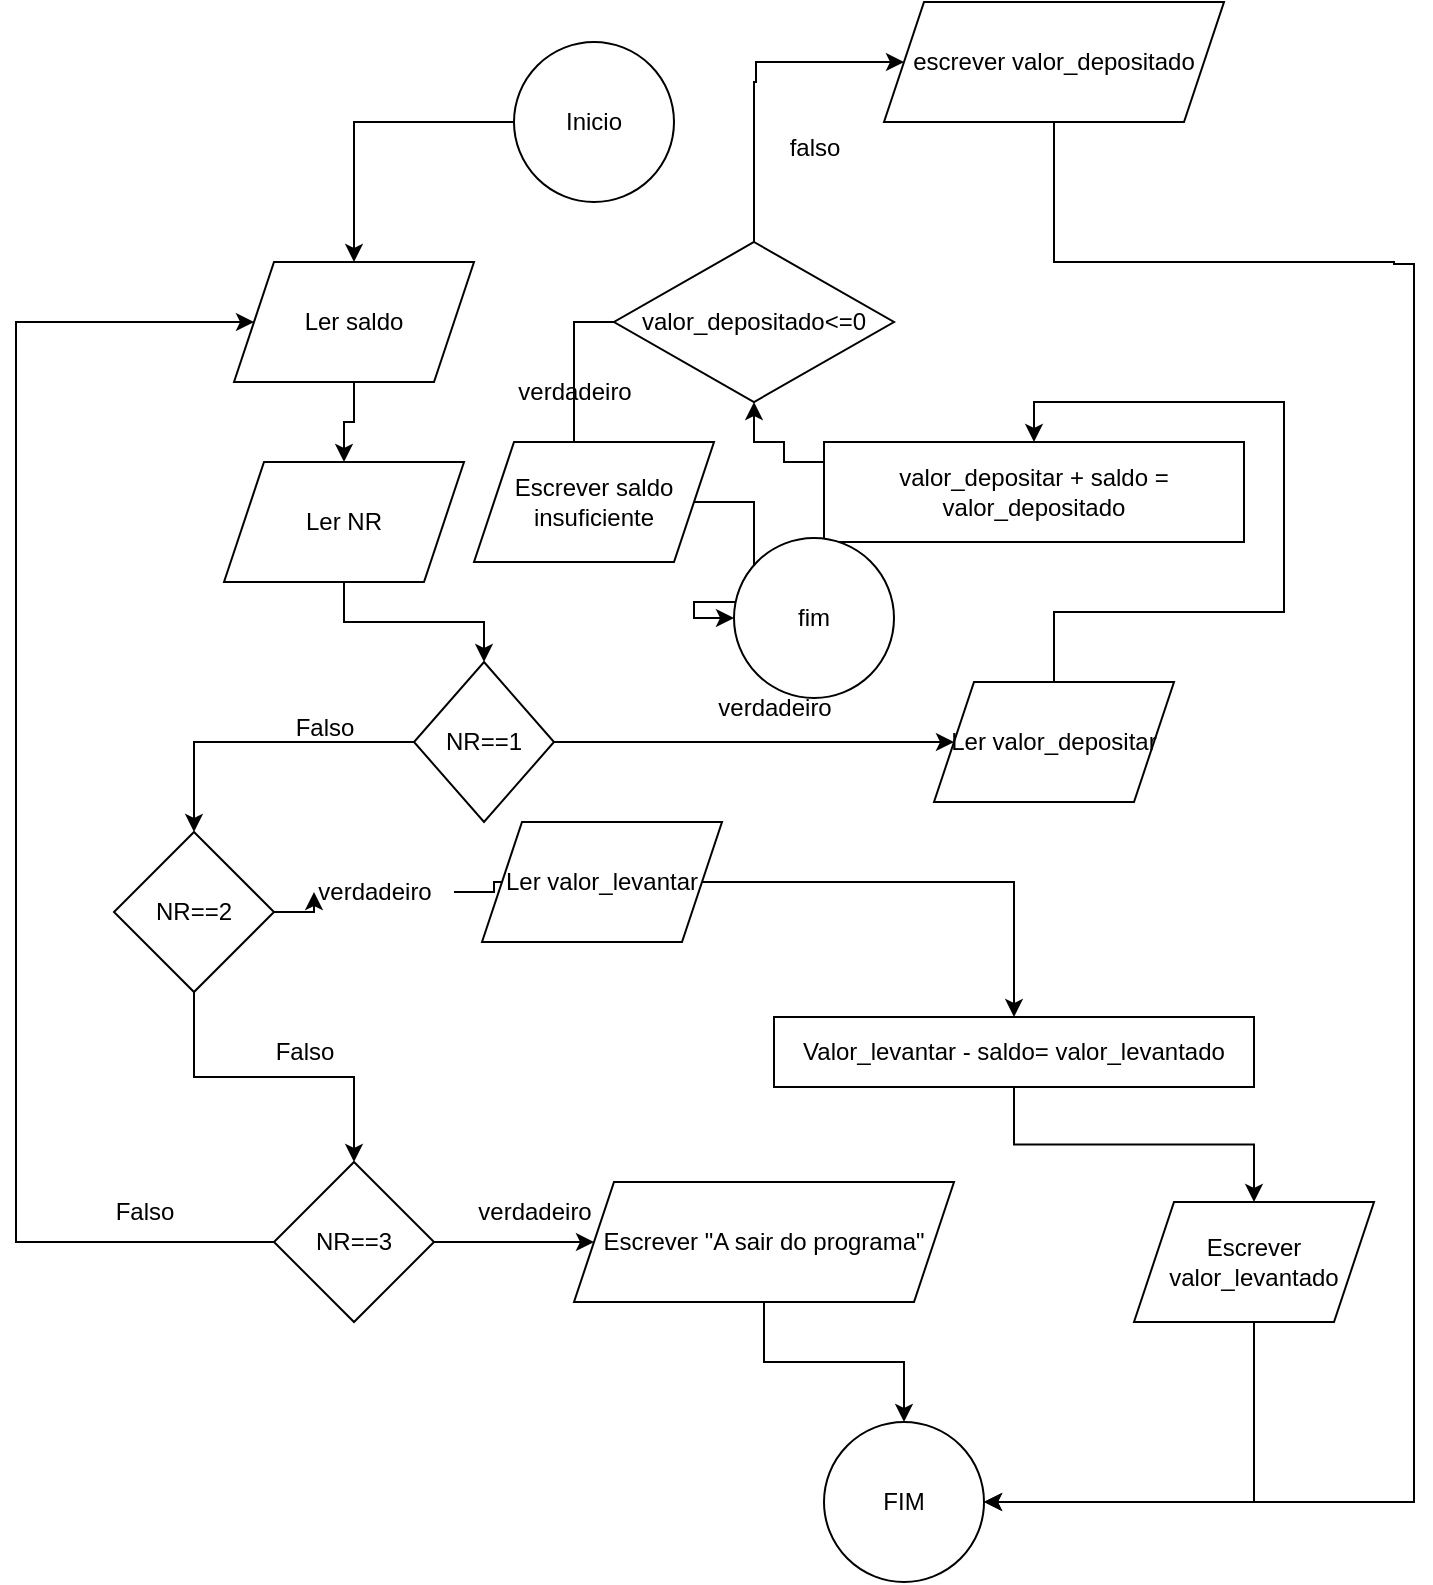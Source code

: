 <mxfile version="24.7.17">
  <diagram name="Página-1" id="8cejzW_nQpM25F-46prn">
    <mxGraphModel dx="1687" dy="918" grid="1" gridSize="10" guides="1" tooltips="1" connect="1" arrows="1" fold="1" page="1" pageScale="1" pageWidth="827" pageHeight="1169" math="0" shadow="0">
      <root>
        <mxCell id="0" />
        <mxCell id="1" parent="0" />
        <mxCell id="_4TbdhT5indNu-i4zplX-10" style="edgeStyle=orthogonalEdgeStyle;rounded=0;orthogonalLoop=1;jettySize=auto;html=1;" edge="1" parent="1" source="_4TbdhT5indNu-i4zplX-1" target="_4TbdhT5indNu-i4zplX-8">
          <mxGeometry relative="1" as="geometry" />
        </mxCell>
        <mxCell id="_4TbdhT5indNu-i4zplX-1" value="Inicio" style="ellipse;whiteSpace=wrap;html=1;aspect=fixed;" vertex="1" parent="1">
          <mxGeometry x="370" y="110" width="80" height="80" as="geometry" />
        </mxCell>
        <mxCell id="_4TbdhT5indNu-i4zplX-12" style="edgeStyle=orthogonalEdgeStyle;rounded=0;orthogonalLoop=1;jettySize=auto;html=1;" edge="1" parent="1" source="_4TbdhT5indNu-i4zplX-2" target="_4TbdhT5indNu-i4zplX-24">
          <mxGeometry relative="1" as="geometry">
            <mxPoint x="570" y="460" as="targetPoint" />
          </mxGeometry>
        </mxCell>
        <mxCell id="_4TbdhT5indNu-i4zplX-13" style="edgeStyle=orthogonalEdgeStyle;rounded=0;orthogonalLoop=1;jettySize=auto;html=1;entryX=0.5;entryY=0;entryDx=0;entryDy=0;" edge="1" parent="1" source="_4TbdhT5indNu-i4zplX-2" target="_4TbdhT5indNu-i4zplX-7">
          <mxGeometry relative="1" as="geometry" />
        </mxCell>
        <mxCell id="_4TbdhT5indNu-i4zplX-2" value="NR==1" style="rhombus;whiteSpace=wrap;html=1;" vertex="1" parent="1">
          <mxGeometry x="320" y="420" width="70" height="80" as="geometry" />
        </mxCell>
        <mxCell id="_4TbdhT5indNu-i4zplX-5" style="edgeStyle=orthogonalEdgeStyle;rounded=0;orthogonalLoop=1;jettySize=auto;html=1;" edge="1" parent="1" source="_4TbdhT5indNu-i4zplX-3" target="_4TbdhT5indNu-i4zplX-2">
          <mxGeometry relative="1" as="geometry" />
        </mxCell>
        <mxCell id="_4TbdhT5indNu-i4zplX-3" value="Ler NR" style="shape=parallelogram;perimeter=parallelogramPerimeter;whiteSpace=wrap;html=1;fixedSize=1;" vertex="1" parent="1">
          <mxGeometry x="225" y="320" width="120" height="60" as="geometry" />
        </mxCell>
        <mxCell id="_4TbdhT5indNu-i4zplX-16" style="edgeStyle=orthogonalEdgeStyle;rounded=0;orthogonalLoop=1;jettySize=auto;html=1;" edge="1" parent="1" source="_4TbdhT5indNu-i4zplX-6" target="_4TbdhT5indNu-i4zplX-27">
          <mxGeometry relative="1" as="geometry">
            <mxPoint x="460" y="710" as="targetPoint" />
          </mxGeometry>
        </mxCell>
        <mxCell id="_4TbdhT5indNu-i4zplX-17" style="edgeStyle=orthogonalEdgeStyle;rounded=0;orthogonalLoop=1;jettySize=auto;html=1;" edge="1" parent="1" source="_4TbdhT5indNu-i4zplX-6" target="_4TbdhT5indNu-i4zplX-8">
          <mxGeometry relative="1" as="geometry">
            <mxPoint x="120" y="110" as="targetPoint" />
            <Array as="points">
              <mxPoint x="121" y="710" />
              <mxPoint x="121" y="250" />
            </Array>
          </mxGeometry>
        </mxCell>
        <mxCell id="_4TbdhT5indNu-i4zplX-6" value="NR==3" style="rhombus;whiteSpace=wrap;html=1;" vertex="1" parent="1">
          <mxGeometry x="250" y="670" width="80" height="80" as="geometry" />
        </mxCell>
        <mxCell id="_4TbdhT5indNu-i4zplX-14" style="edgeStyle=orthogonalEdgeStyle;rounded=0;orthogonalLoop=1;jettySize=auto;html=1;" edge="1" parent="1" source="_4TbdhT5indNu-i4zplX-20" target="_4TbdhT5indNu-i4zplX-26">
          <mxGeometry relative="1" as="geometry">
            <mxPoint x="470" y="540" as="targetPoint" />
          </mxGeometry>
        </mxCell>
        <mxCell id="_4TbdhT5indNu-i4zplX-15" style="edgeStyle=orthogonalEdgeStyle;rounded=0;orthogonalLoop=1;jettySize=auto;html=1;entryX=0.5;entryY=0;entryDx=0;entryDy=0;" edge="1" parent="1" source="_4TbdhT5indNu-i4zplX-7" target="_4TbdhT5indNu-i4zplX-6">
          <mxGeometry relative="1" as="geometry" />
        </mxCell>
        <mxCell id="_4TbdhT5indNu-i4zplX-7" value="NR==2" style="rhombus;whiteSpace=wrap;html=1;" vertex="1" parent="1">
          <mxGeometry x="170" y="505" width="80" height="80" as="geometry" />
        </mxCell>
        <mxCell id="_4TbdhT5indNu-i4zplX-11" style="edgeStyle=orthogonalEdgeStyle;rounded=0;orthogonalLoop=1;jettySize=auto;html=1;" edge="1" parent="1" source="_4TbdhT5indNu-i4zplX-8" target="_4TbdhT5indNu-i4zplX-3">
          <mxGeometry relative="1" as="geometry" />
        </mxCell>
        <mxCell id="_4TbdhT5indNu-i4zplX-8" value="Ler saldo" style="shape=parallelogram;perimeter=parallelogramPerimeter;whiteSpace=wrap;html=1;fixedSize=1;" vertex="1" parent="1">
          <mxGeometry x="230" y="220" width="120" height="60" as="geometry" />
        </mxCell>
        <mxCell id="_4TbdhT5indNu-i4zplX-18" value="verdadeiro" style="text;html=1;align=center;verticalAlign=middle;resizable=0;points=[];autosize=1;strokeColor=none;fillColor=none;" vertex="1" parent="1">
          <mxGeometry x="460" y="428" width="80" height="30" as="geometry" />
        </mxCell>
        <mxCell id="_4TbdhT5indNu-i4zplX-19" value="verdadeiro" style="text;html=1;align=center;verticalAlign=middle;resizable=0;points=[];autosize=1;strokeColor=none;fillColor=none;" vertex="1" parent="1">
          <mxGeometry x="340" y="680" width="80" height="30" as="geometry" />
        </mxCell>
        <mxCell id="_4TbdhT5indNu-i4zplX-21" value="Falso" style="text;html=1;align=center;verticalAlign=middle;resizable=0;points=[];autosize=1;strokeColor=none;fillColor=none;" vertex="1" parent="1">
          <mxGeometry x="250" y="438" width="50" height="30" as="geometry" />
        </mxCell>
        <mxCell id="_4TbdhT5indNu-i4zplX-22" value="Falso" style="text;html=1;align=center;verticalAlign=middle;resizable=0;points=[];autosize=1;strokeColor=none;fillColor=none;" vertex="1" parent="1">
          <mxGeometry x="160" y="680" width="50" height="30" as="geometry" />
        </mxCell>
        <mxCell id="_4TbdhT5indNu-i4zplX-23" value="Falso" style="text;html=1;align=center;verticalAlign=middle;resizable=0;points=[];autosize=1;strokeColor=none;fillColor=none;" vertex="1" parent="1">
          <mxGeometry x="240" y="600" width="50" height="30" as="geometry" />
        </mxCell>
        <mxCell id="_4TbdhT5indNu-i4zplX-38" style="edgeStyle=orthogonalEdgeStyle;rounded=0;orthogonalLoop=1;jettySize=auto;html=1;entryX=0.5;entryY=0;entryDx=0;entryDy=0;" edge="1" parent="1" source="_4TbdhT5indNu-i4zplX-24" target="_4TbdhT5indNu-i4zplX-37">
          <mxGeometry relative="1" as="geometry">
            <mxPoint x="730" y="460" as="targetPoint" />
          </mxGeometry>
        </mxCell>
        <mxCell id="_4TbdhT5indNu-i4zplX-24" value="Ler valor_depositar" style="shape=parallelogram;perimeter=parallelogramPerimeter;whiteSpace=wrap;html=1;fixedSize=1;" vertex="1" parent="1">
          <mxGeometry x="580" y="430" width="120" height="60" as="geometry" />
        </mxCell>
        <mxCell id="_4TbdhT5indNu-i4zplX-31" style="edgeStyle=orthogonalEdgeStyle;rounded=0;orthogonalLoop=1;jettySize=auto;html=1;" edge="1" parent="1" source="_4TbdhT5indNu-i4zplX-26" target="_4TbdhT5indNu-i4zplX-30">
          <mxGeometry relative="1" as="geometry" />
        </mxCell>
        <mxCell id="_4TbdhT5indNu-i4zplX-26" value="Ler valor_levantar" style="shape=parallelogram;perimeter=parallelogramPerimeter;whiteSpace=wrap;html=1;fixedSize=1;" vertex="1" parent="1">
          <mxGeometry x="354" y="500" width="120" height="60" as="geometry" />
        </mxCell>
        <mxCell id="_4TbdhT5indNu-i4zplX-29" style="edgeStyle=orthogonalEdgeStyle;rounded=0;orthogonalLoop=1;jettySize=auto;html=1;" edge="1" parent="1" source="_4TbdhT5indNu-i4zplX-27" target="_4TbdhT5indNu-i4zplX-28">
          <mxGeometry relative="1" as="geometry" />
        </mxCell>
        <mxCell id="_4TbdhT5indNu-i4zplX-27" value="Escrever &quot;A sair do programa&quot;" style="shape=parallelogram;perimeter=parallelogramPerimeter;whiteSpace=wrap;html=1;fixedSize=1;" vertex="1" parent="1">
          <mxGeometry x="400" y="680" width="190" height="60" as="geometry" />
        </mxCell>
        <mxCell id="_4TbdhT5indNu-i4zplX-28" value="FIM" style="ellipse;whiteSpace=wrap;html=1;aspect=fixed;" vertex="1" parent="1">
          <mxGeometry x="525" y="800" width="80" height="80" as="geometry" />
        </mxCell>
        <mxCell id="_4TbdhT5indNu-i4zplX-33" style="edgeStyle=orthogonalEdgeStyle;rounded=0;orthogonalLoop=1;jettySize=auto;html=1;" edge="1" parent="1" source="_4TbdhT5indNu-i4zplX-30" target="_4TbdhT5indNu-i4zplX-32">
          <mxGeometry relative="1" as="geometry" />
        </mxCell>
        <mxCell id="_4TbdhT5indNu-i4zplX-30" value="Valor_levantar - saldo= valor_levantado" style="rounded=0;whiteSpace=wrap;html=1;" vertex="1" parent="1">
          <mxGeometry x="500" y="597.5" width="240" height="35" as="geometry" />
        </mxCell>
        <mxCell id="_4TbdhT5indNu-i4zplX-41" style="edgeStyle=orthogonalEdgeStyle;rounded=0;orthogonalLoop=1;jettySize=auto;html=1;" edge="1" parent="1" source="_4TbdhT5indNu-i4zplX-32" target="_4TbdhT5indNu-i4zplX-28">
          <mxGeometry relative="1" as="geometry">
            <mxPoint x="740" y="860" as="targetPoint" />
            <Array as="points">
              <mxPoint x="740" y="840" />
            </Array>
          </mxGeometry>
        </mxCell>
        <mxCell id="_4TbdhT5indNu-i4zplX-32" value="Escrever valor_levantado" style="shape=parallelogram;perimeter=parallelogramPerimeter;whiteSpace=wrap;html=1;fixedSize=1;" vertex="1" parent="1">
          <mxGeometry x="680" y="690" width="120" height="60" as="geometry" />
        </mxCell>
        <mxCell id="_4TbdhT5indNu-i4zplX-46" style="edgeStyle=orthogonalEdgeStyle;rounded=0;orthogonalLoop=1;jettySize=auto;html=1;" edge="1" parent="1" source="_4TbdhT5indNu-i4zplX-37" target="_4TbdhT5indNu-i4zplX-43">
          <mxGeometry relative="1" as="geometry">
            <mxPoint x="490" y="300" as="targetPoint" />
            <Array as="points">
              <mxPoint x="505" y="320" />
              <mxPoint x="505" y="310" />
              <mxPoint x="490" y="310" />
            </Array>
          </mxGeometry>
        </mxCell>
        <mxCell id="_4TbdhT5indNu-i4zplX-37" value="valor_depositar + saldo = valor_depositado" style="rounded=0;whiteSpace=wrap;html=1;" vertex="1" parent="1">
          <mxGeometry x="525" y="310" width="210" height="50" as="geometry" />
        </mxCell>
        <mxCell id="_4TbdhT5indNu-i4zplX-42" style="edgeStyle=orthogonalEdgeStyle;rounded=0;orthogonalLoop=1;jettySize=auto;html=1;" edge="1" parent="1" source="_4TbdhT5indNu-i4zplX-39" target="_4TbdhT5indNu-i4zplX-28">
          <mxGeometry relative="1" as="geometry">
            <mxPoint x="820" y="890" as="targetPoint" />
            <Array as="points">
              <mxPoint x="810" y="220" />
              <mxPoint x="810" y="221" />
              <mxPoint x="820" y="221" />
              <mxPoint x="820" y="840" />
            </Array>
          </mxGeometry>
        </mxCell>
        <mxCell id="_4TbdhT5indNu-i4zplX-39" value="escrever valor_depositado" style="shape=parallelogram;perimeter=parallelogramPerimeter;whiteSpace=wrap;html=1;fixedSize=1;" vertex="1" parent="1">
          <mxGeometry x="555" y="90" width="170" height="60" as="geometry" />
        </mxCell>
        <mxCell id="_4TbdhT5indNu-i4zplX-48" style="edgeStyle=orthogonalEdgeStyle;rounded=0;orthogonalLoop=1;jettySize=auto;html=1;" edge="1" parent="1" source="_4TbdhT5indNu-i4zplX-43" target="_4TbdhT5indNu-i4zplX-39">
          <mxGeometry relative="1" as="geometry">
            <mxPoint x="490" y="100" as="targetPoint" />
            <Array as="points">
              <mxPoint x="490" y="130" />
              <mxPoint x="491" y="120" />
            </Array>
          </mxGeometry>
        </mxCell>
        <mxCell id="_4TbdhT5indNu-i4zplX-50" style="edgeStyle=orthogonalEdgeStyle;rounded=0;orthogonalLoop=1;jettySize=auto;html=1;" edge="1" parent="1" source="_4TbdhT5indNu-i4zplX-43">
          <mxGeometry relative="1" as="geometry">
            <mxPoint x="400" y="340" as="targetPoint" />
          </mxGeometry>
        </mxCell>
        <mxCell id="_4TbdhT5indNu-i4zplX-43" value="valor_depositado&amp;lt;=0" style="rhombus;whiteSpace=wrap;html=1;" vertex="1" parent="1">
          <mxGeometry x="420" y="210" width="140" height="80" as="geometry" />
        </mxCell>
        <mxCell id="_4TbdhT5indNu-i4zplX-45" value="" style="edgeStyle=orthogonalEdgeStyle;rounded=0;orthogonalLoop=1;jettySize=auto;html=1;" edge="1" parent="1" source="_4TbdhT5indNu-i4zplX-7" target="_4TbdhT5indNu-i4zplX-20">
          <mxGeometry relative="1" as="geometry">
            <mxPoint x="470" y="545" as="targetPoint" />
            <mxPoint x="250" y="545" as="sourcePoint" />
          </mxGeometry>
        </mxCell>
        <mxCell id="_4TbdhT5indNu-i4zplX-20" value="verdadeiro" style="text;html=1;align=center;verticalAlign=middle;resizable=0;points=[];autosize=1;strokeColor=none;fillColor=none;" vertex="1" parent="1">
          <mxGeometry x="260" y="520" width="80" height="30" as="geometry" />
        </mxCell>
        <mxCell id="_4TbdhT5indNu-i4zplX-49" value="falso" style="text;html=1;align=center;verticalAlign=middle;resizable=0;points=[];autosize=1;strokeColor=none;fillColor=none;" vertex="1" parent="1">
          <mxGeometry x="495" y="148" width="50" height="30" as="geometry" />
        </mxCell>
        <mxCell id="_4TbdhT5indNu-i4zplX-54" style="edgeStyle=orthogonalEdgeStyle;rounded=0;orthogonalLoop=1;jettySize=auto;html=1;" edge="1" parent="1" source="_4TbdhT5indNu-i4zplX-51" target="_4TbdhT5indNu-i4zplX-53">
          <mxGeometry relative="1" as="geometry" />
        </mxCell>
        <mxCell id="_4TbdhT5indNu-i4zplX-51" value="Escrever saldo insuficiente" style="shape=parallelogram;perimeter=parallelogramPerimeter;whiteSpace=wrap;html=1;fixedSize=1;" vertex="1" parent="1">
          <mxGeometry x="350" y="310" width="120" height="60" as="geometry" />
        </mxCell>
        <mxCell id="_4TbdhT5indNu-i4zplX-52" value="verdadeiro" style="text;html=1;align=center;verticalAlign=middle;resizable=0;points=[];autosize=1;strokeColor=none;fillColor=none;" vertex="1" parent="1">
          <mxGeometry x="360" y="270" width="80" height="30" as="geometry" />
        </mxCell>
        <mxCell id="_4TbdhT5indNu-i4zplX-53" value="fim" style="ellipse;whiteSpace=wrap;html=1;aspect=fixed;" vertex="1" parent="1">
          <mxGeometry x="480" y="358" width="80" height="80" as="geometry" />
        </mxCell>
      </root>
    </mxGraphModel>
  </diagram>
</mxfile>
